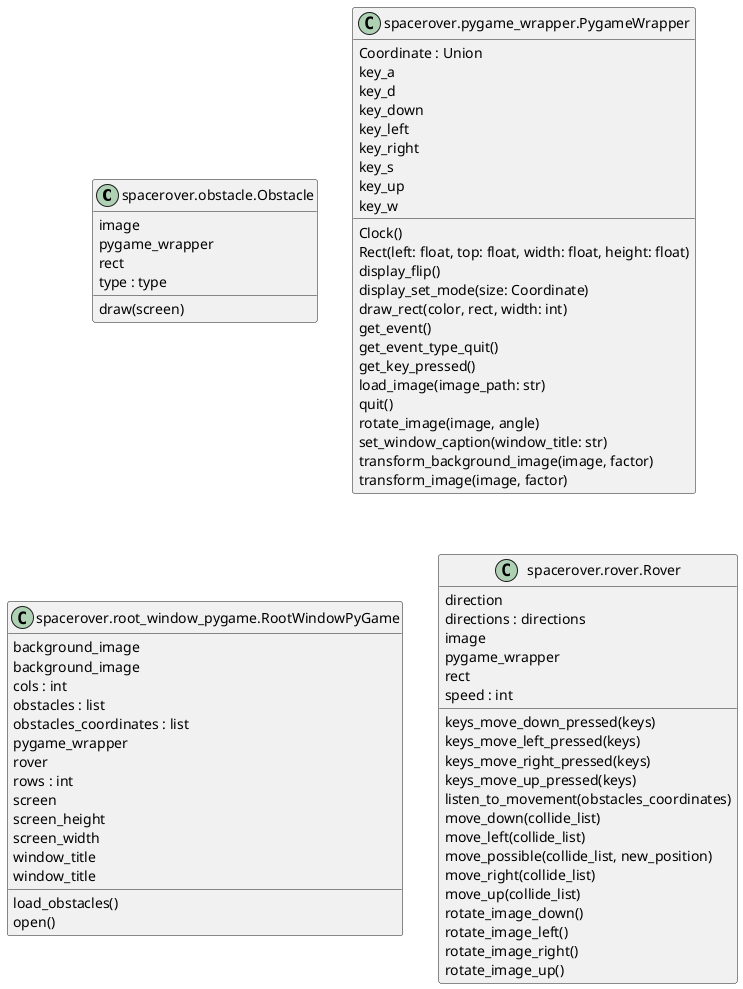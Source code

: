 @startuml classes
set namespaceSeparator none
class "spacerover.obstacle.Obstacle" as spacerover.obstacle.Obstacle {
  image
  pygame_wrapper
  rect
  type : type
  draw(screen)
}
class "spacerover.pygame_wrapper.PygameWrapper" as spacerover.pygame_wrapper.PygameWrapper {
  Coordinate : Union
  key_a
  key_d
  key_down
  key_left
  key_right
  key_s
  key_up
  key_w
  Clock()
  Rect(left: float, top: float, width: float, height: float)
  display_flip()
  display_set_mode(size: Coordinate)
  draw_rect(color, rect, width: int)
  get_event()
  get_event_type_quit()
  get_key_pressed()
  load_image(image_path: str)
  quit()
  rotate_image(image, angle)
  set_window_caption(window_title: str)
  transform_background_image(image, factor)
  transform_image(image, factor)
}
class "spacerover.root_window_pygame.RootWindowPyGame" as spacerover.root_window_pygame.RootWindowPyGame {
  background_image
  background_image
  cols : int
  obstacles : list
  obstacles_coordinates : list
  pygame_wrapper
  rover
  rows : int
  screen
  screen_height
  screen_width
  window_title
  window_title
  load_obstacles()
  open()
}
class "spacerover.rover.Rover" as spacerover.rover.Rover {
  direction
  directions : directions
  image
  pygame_wrapper
  rect
  speed : int
  keys_move_down_pressed(keys)
  keys_move_left_pressed(keys)
  keys_move_right_pressed(keys)
  keys_move_up_pressed(keys)
  listen_to_movement(obstacles_coordinates)
  move_down(collide_list)
  move_left(collide_list)
  move_possible(collide_list, new_position)
  move_right(collide_list)
  move_up(collide_list)
  rotate_image_down()
  rotate_image_left()
  rotate_image_right()
  rotate_image_up()
}
@enduml
